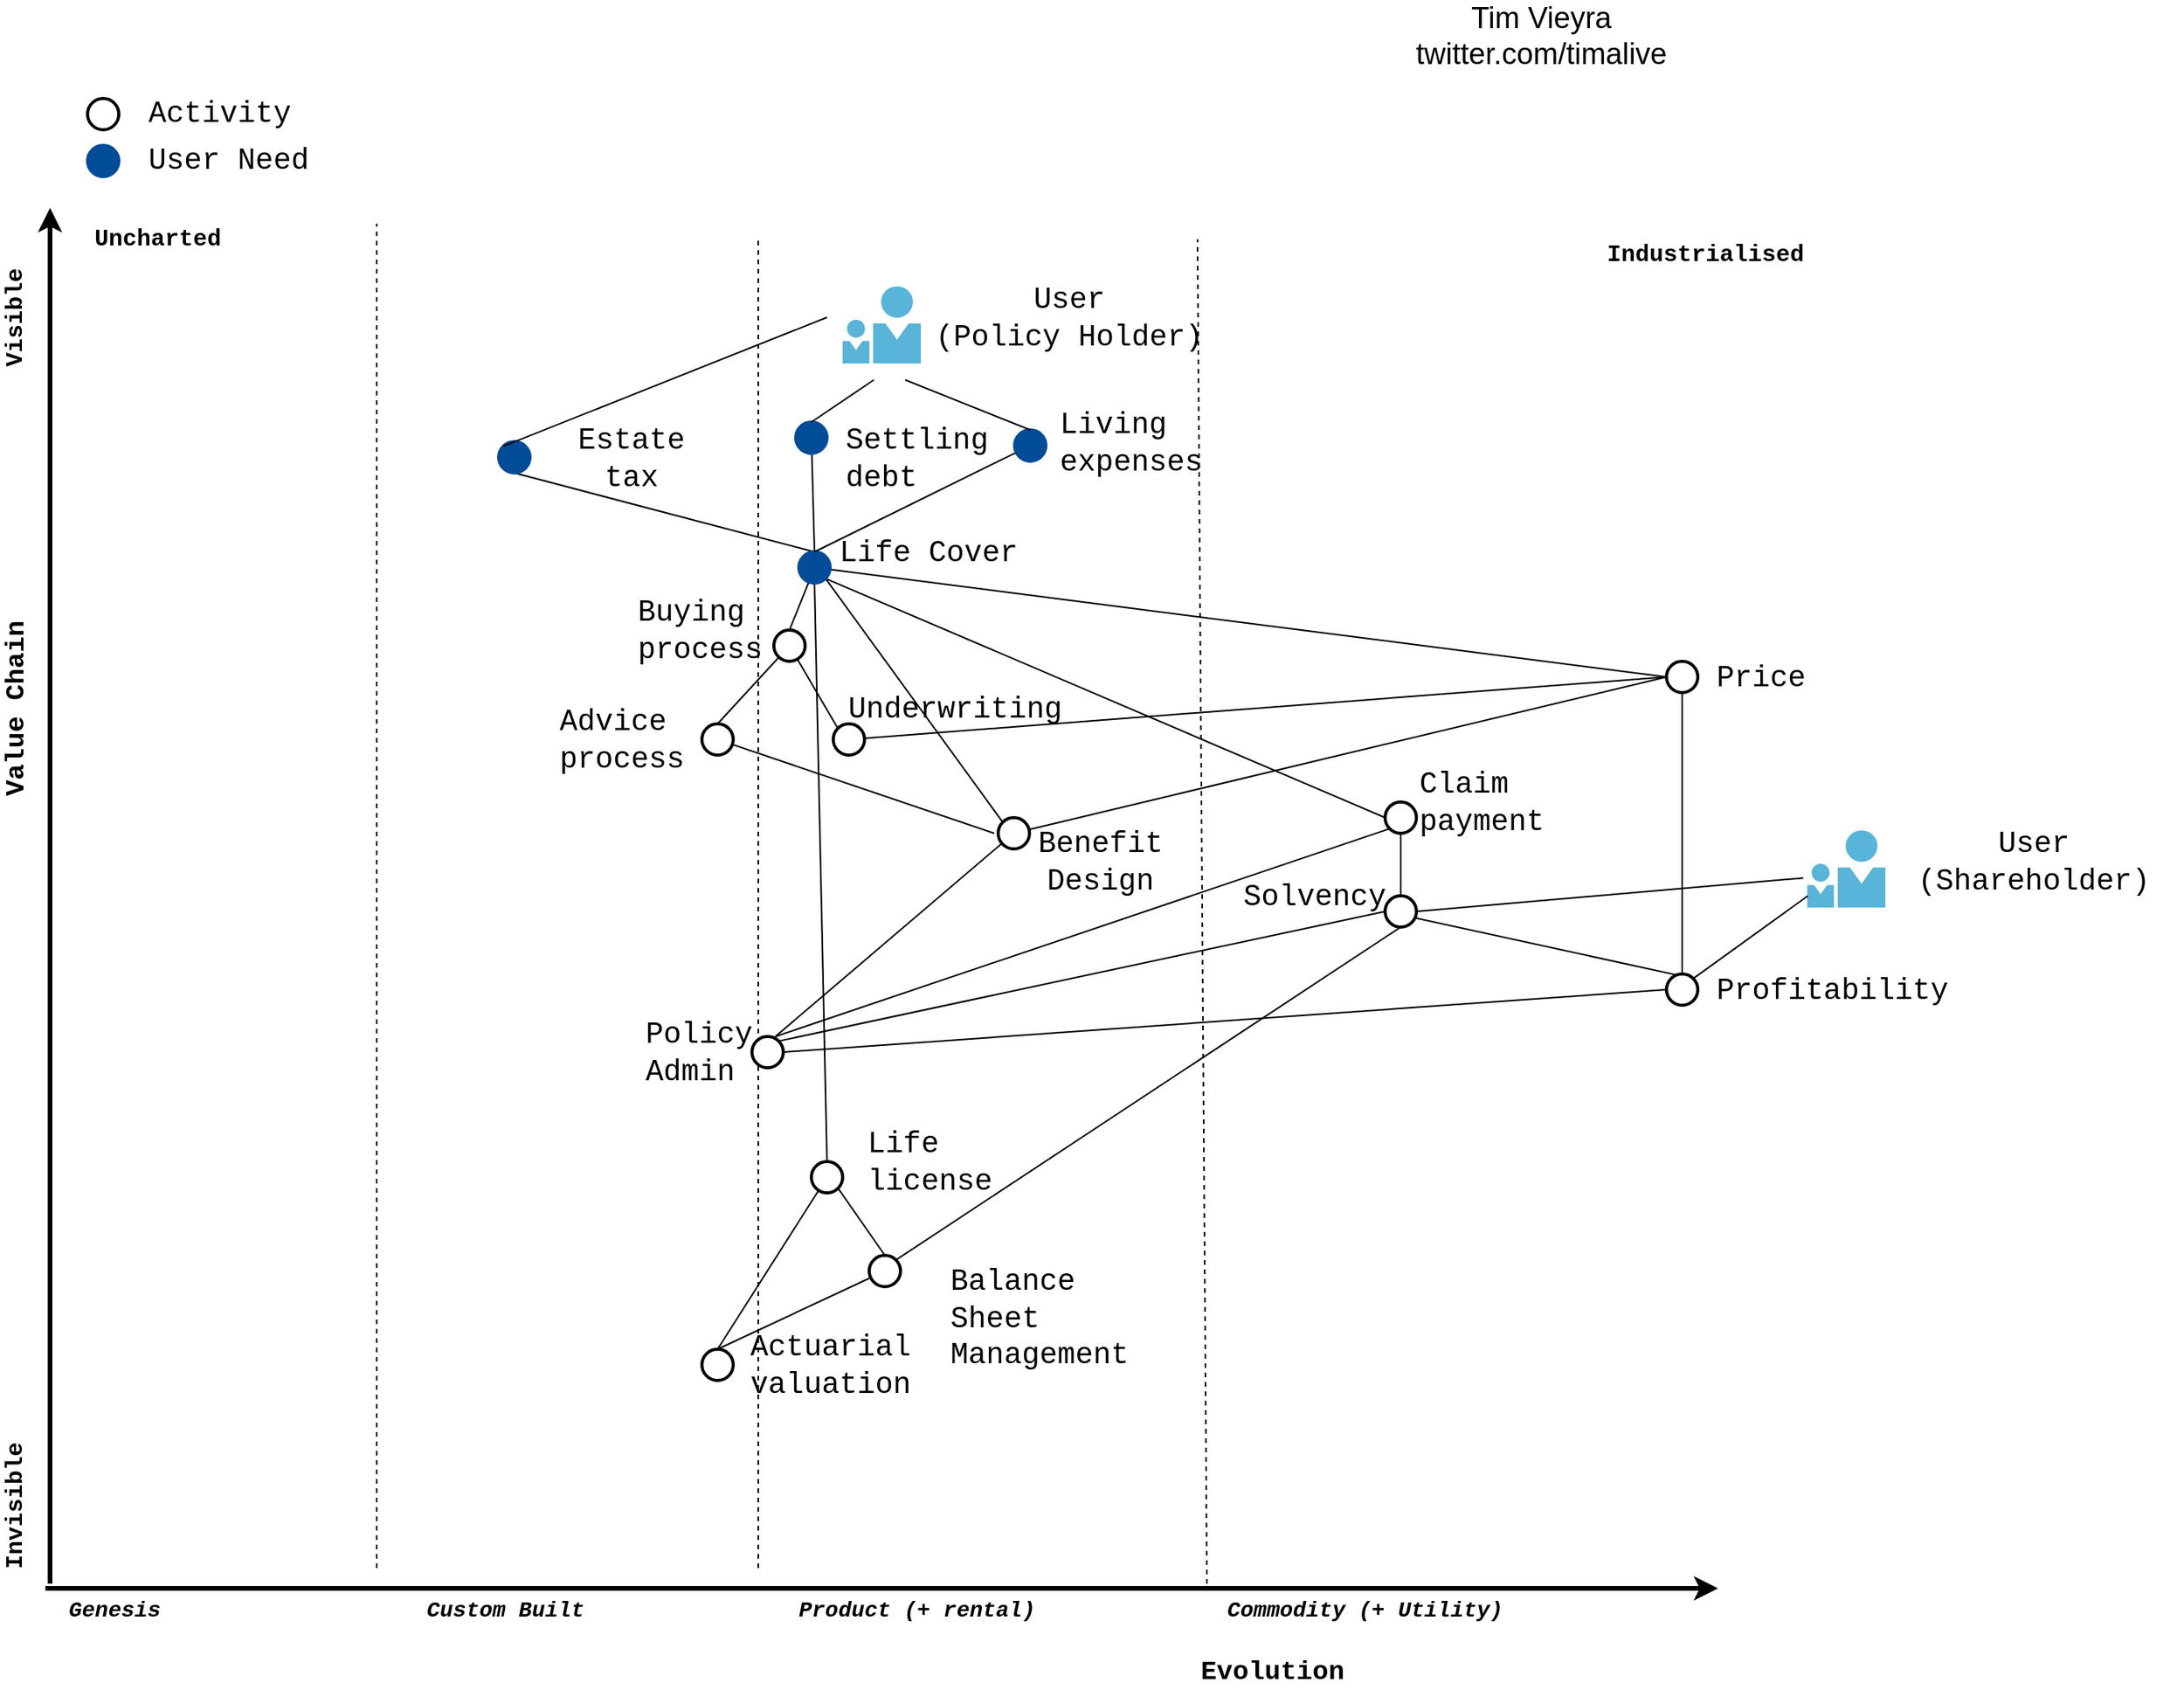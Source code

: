 <mxfile version="14.1.8" type="device"><diagram id="QZo7Le3gUHi8I91TeO4D" name="Page-1"><mxGraphModel dx="1751" dy="1360" grid="1" gridSize="10" guides="1" tooltips="1" connect="1" arrows="1" fold="1" page="0" pageScale="1" pageWidth="1169" pageHeight="827" math="0" shadow="0"><root><mxCell id="0"/><mxCell id="pRjBcahfhOIr2XZQq7Er-81" value="Plane" parent="0"/><UserObject label="" tooltip="Wardley Mapping Canvas" id="pRjBcahfhOIr2XZQq7Er-31"><mxCell style="endArrow=none;dashed=1;html=1;strokeWidth=1;fontSize=26;strokeColor=#000000;" edge="1" parent="pRjBcahfhOIr2XZQq7Er-81"><mxGeometry width="50" height="50" relative="1" as="geometry"><mxPoint x="195" y="730" as="sourcePoint"/><mxPoint x="195" y="-130" as="targetPoint"/></mxGeometry></mxCell></UserObject><mxCell id="pRjBcahfhOIr2XZQq7Er-32" value="" style="endArrow=none;dashed=1;html=1;strokeWidth=1;fontSize=26;strokeColor=#000000;" edge="1" parent="pRjBcahfhOIr2XZQq7Er-81"><mxGeometry width="50" height="50" relative="1" as="geometry"><mxPoint x="439" y="730" as="sourcePoint"/><mxPoint x="439.0" y="-120" as="targetPoint"/></mxGeometry></mxCell><mxCell id="pRjBcahfhOIr2XZQq7Er-34" value="" style="endArrow=classic;html=1;strokeWidth=3;fontSize=26;" edge="1" parent="pRjBcahfhOIr2XZQq7Er-81"><mxGeometry width="50" height="50" relative="1" as="geometry"><mxPoint x="-14" y="740" as="sourcePoint"/><mxPoint x="-14" y="-140" as="targetPoint"/></mxGeometry></mxCell><mxCell id="pRjBcahfhOIr2XZQq7Er-35" value="" style="endArrow=classic;html=1;strokeWidth=3;fontSize=26;" edge="1" parent="pRjBcahfhOIr2XZQq7Er-81"><mxGeometry width="50" height="50" relative="1" as="geometry"><mxPoint x="-17.0" y="743.0" as="sourcePoint"/><mxPoint x="1053.0" y="743.0" as="targetPoint"/></mxGeometry></mxCell><mxCell id="pRjBcahfhOIr2XZQq7Er-36" value="&lt;i&gt;Genesis&lt;/i&gt;&lt;br style=&quot;font-size: 14px&quot;&gt;" style="text;html=1;strokeColor=none;fillColor=none;align=left;verticalAlign=top;whiteSpace=wrap;rounded=0;labelPosition=center;verticalLabelPosition=middle;fontFamily=Courier New;fontStyle=1;fontSize=14;" vertex="1" parent="pRjBcahfhOIr2XZQq7Er-81"><mxGeometry x="-4.0" y="742" width="136" height="28" as="geometry"/></mxCell><mxCell id="pRjBcahfhOIr2XZQq7Er-37" value="&lt;i&gt;Custom Built&lt;/i&gt;&lt;br style=&quot;font-size: 14px&quot;&gt;" style="text;html=1;strokeColor=none;fillColor=none;align=left;verticalAlign=top;whiteSpace=wrap;rounded=0;labelPosition=center;verticalLabelPosition=middle;fontFamily=Courier New;fontStyle=1;fontSize=14;" vertex="1" parent="pRjBcahfhOIr2XZQq7Er-81"><mxGeometry x="225.0" y="742" width="133" height="28" as="geometry"/></mxCell><mxCell id="pRjBcahfhOIr2XZQq7Er-38" value="&lt;i&gt;Product (+ rental)&lt;/i&gt;&lt;br style=&quot;font-size: 14px&quot;&gt;" style="text;html=1;strokeColor=none;fillColor=none;align=left;verticalAlign=top;whiteSpace=wrap;rounded=0;labelPosition=center;verticalLabelPosition=middle;fontFamily=Courier New;fontStyle=1;fontSize=14;" vertex="1" parent="pRjBcahfhOIr2XZQq7Er-81"><mxGeometry x="463.0" y="742" width="165" height="28" as="geometry"/></mxCell><mxCell id="pRjBcahfhOIr2XZQq7Er-39" value="&lt;i&gt;Commodity (+ Utility)&lt;/i&gt;&lt;br style=&quot;font-size: 14px&quot;&gt;" style="text;html=1;strokeColor=none;fillColor=none;align=left;verticalAlign=top;whiteSpace=wrap;rounded=0;labelPosition=center;verticalLabelPosition=middle;fontFamily=Courier New;fontStyle=1;fontSize=14;" vertex="1" parent="pRjBcahfhOIr2XZQq7Er-81"><mxGeometry x="737.0" y="742" width="201" height="28" as="geometry"/></mxCell><mxCell id="pRjBcahfhOIr2XZQq7Er-40" value="Evolution" style="text;html=1;strokeColor=none;fillColor=none;align=center;verticalAlign=middle;whiteSpace=wrap;rounded=0;shadow=0;glass=0;comic=0;fontFamily=Courier New;fontSize=17;fontStyle=1" vertex="1" parent="pRjBcahfhOIr2XZQq7Er-81"><mxGeometry x="733" y="787.0" width="70" height="20" as="geometry"/></mxCell><mxCell id="pRjBcahfhOIr2XZQq7Er-41" value="Uncharted" style="text;html=1;strokeColor=none;fillColor=none;align=center;verticalAlign=middle;whiteSpace=wrap;rounded=0;shadow=0;glass=0;comic=0;fontFamily=Courier New;fontSize=15;fontStyle=1" vertex="1" parent="pRjBcahfhOIr2XZQq7Er-81"><mxGeometry y="-130.0" width="110" height="20" as="geometry"/></mxCell><mxCell id="pRjBcahfhOIr2XZQq7Er-42" value="Industrialised" style="text;html=1;strokeColor=none;fillColor=none;align=center;verticalAlign=middle;whiteSpace=wrap;rounded=0;shadow=0;glass=0;comic=0;fontFamily=Courier New;fontSize=15;fontStyle=1" vertex="1" parent="pRjBcahfhOIr2XZQq7Er-81"><mxGeometry x="990" y="-120.0" width="110" height="20" as="geometry"/></mxCell><mxCell id="pRjBcahfhOIr2XZQq7Er-43" value="Value Chain" style="text;html=1;strokeColor=none;fillColor=none;align=center;verticalAlign=middle;whiteSpace=wrap;rounded=0;shadow=0;glass=0;comic=0;fontFamily=Courier New;fontSize=17;fontStyle=1;rotation=-90;" vertex="1" parent="pRjBcahfhOIr2XZQq7Er-81"><mxGeometry x="-100" y="170.0" width="130" height="20" as="geometry"/></mxCell><mxCell id="pRjBcahfhOIr2XZQq7Er-44" value="Visible" style="text;html=1;strokeColor=none;fillColor=none;align=center;verticalAlign=middle;whiteSpace=wrap;rounded=0;shadow=0;glass=0;comic=0;fontFamily=Courier New;fontSize=15;fontStyle=1;rotation=-90;" vertex="1" parent="pRjBcahfhOIr2XZQq7Er-81"><mxGeometry x="-81" y="-80.0" width="90" height="20" as="geometry"/></mxCell><mxCell id="pRjBcahfhOIr2XZQq7Er-45" value="Invisible" style="text;html=1;strokeColor=none;fillColor=none;align=center;verticalAlign=middle;whiteSpace=wrap;rounded=0;shadow=0;glass=0;comic=0;fontFamily=Courier New;fontSize=15;fontStyle=1;rotation=-90;" vertex="1" parent="pRjBcahfhOIr2XZQq7Er-81"><mxGeometry x="-81" y="680.0" width="90" height="20" as="geometry"/></mxCell><mxCell id="pRjBcahfhOIr2XZQq7Er-65" value="Tim Vieyra&lt;br style=&quot;font-size: 19px;&quot;&gt;twitter.com/timalive" style="text;html=1;strokeColor=none;fillColor=none;align=center;verticalAlign=middle;whiteSpace=wrap;rounded=0;fontSize=19;" vertex="1" parent="pRjBcahfhOIr2XZQq7Er-81"><mxGeometry x="860" y="-260" width="160" height="20" as="geometry"/></mxCell><mxCell id="pRjBcahfhOIr2XZQq7Er-181" value="" style="endArrow=none;dashed=1;html=1;strokeWidth=1;fontSize=26;strokeColor=#000000;" edge="1" parent="pRjBcahfhOIr2XZQq7Er-81"><mxGeometry width="50" height="50" relative="1" as="geometry"><mxPoint x="726" y="740" as="sourcePoint"/><mxPoint x="720" y="-120" as="targetPoint"/></mxGeometry></mxCell><mxCell id="pRjBcahfhOIr2XZQq7Er-83" value="Needs and Activities" parent="0"/><UserObject label="" tooltip="Immediate (level-1) user need" id="pRjBcahfhOIr2XZQq7Er-66"><mxCell style="ellipse;whiteSpace=wrap;html=1;aspect=fixed;strokeWidth=2;strokeColor=#004C99;fontFamily=Helvetica;fontSize=14;align=left;fontColor=#4D4D4D;fillColor=#004C99;" vertex="1" parent="pRjBcahfhOIr2XZQq7Er-83"><mxGeometry x="10" y="-180" width="20" height="20" as="geometry"/></mxCell></UserObject><mxCell id="pRjBcahfhOIr2XZQq7Er-67" value="User Need" style="text;html=1;strokeColor=none;fillColor=none;align=left;verticalAlign=middle;whiteSpace=wrap;rounded=0;fontSize=19;fontFamily=Courier New;" vertex="1" parent="pRjBcahfhOIr2XZQq7Er-83"><mxGeometry x="47" y="-180" width="160" height="20" as="geometry"/></mxCell><mxCell id="pRjBcahfhOIr2XZQq7Er-84" value="&lt;font face=&quot;Courier New&quot;&gt;User&lt;br&gt;(Policy Holder)&lt;/font&gt;" style="text;html=1;strokeColor=none;fillColor=none;align=center;verticalAlign=middle;whiteSpace=wrap;rounded=0;fontSize=19;" vertex="1" parent="pRjBcahfhOIr2XZQq7Er-83"><mxGeometry x="543" y="-80" width="190" height="20" as="geometry"/></mxCell><mxCell id="pRjBcahfhOIr2XZQq7Er-86" value="&lt;font face=&quot;Courier New&quot;&gt;Settling debt&lt;/font&gt;" style="text;html=1;strokeColor=none;fillColor=none;align=left;verticalAlign=middle;whiteSpace=wrap;rounded=0;fontSize=19;" vertex="1" parent="pRjBcahfhOIr2XZQq7Er-83"><mxGeometry x="493" y="10" width="90" height="20" as="geometry"/></mxCell><mxCell id="pRjBcahfhOIr2XZQq7Er-87" value="&lt;font face=&quot;Courier New&quot;&gt;Estate tax&lt;/font&gt;" style="text;html=1;strokeColor=none;fillColor=none;align=center;verticalAlign=middle;whiteSpace=wrap;rounded=0;fontSize=19;" vertex="1" parent="pRjBcahfhOIr2XZQq7Er-83"><mxGeometry x="313" y="10" width="90" height="20" as="geometry"/></mxCell><mxCell id="pRjBcahfhOIr2XZQq7Er-125" style="rounded=0;orthogonalLoop=1;jettySize=auto;html=1;exitX=0.5;exitY=1;exitDx=0;exitDy=0;entryX=0.5;entryY=0;entryDx=0;entryDy=0;fontSize=19;verticalAlign=middle;endArrow=none;endFill=0;" edge="1" parent="pRjBcahfhOIr2XZQq7Er-83" source="pRjBcahfhOIr2XZQq7Er-88" target="pRjBcahfhOIr2XZQq7Er-101"><mxGeometry relative="1" as="geometry"/></mxCell><mxCell id="pRjBcahfhOIr2XZQq7Er-126" style="edgeStyle=none;rounded=0;orthogonalLoop=1;jettySize=auto;html=1;exitX=0.5;exitY=1;exitDx=0;exitDy=0;entryX=0.5;entryY=0;entryDx=0;entryDy=0;endArrow=none;endFill=0;fontSize=19;" edge="1" parent="pRjBcahfhOIr2XZQq7Er-83" source="pRjBcahfhOIr2XZQq7Er-90" target="pRjBcahfhOIr2XZQq7Er-104"><mxGeometry relative="1" as="geometry"/></mxCell><mxCell id="pRjBcahfhOIr2XZQq7Er-154" value="" style="edgeStyle=none;rounded=0;orthogonalLoop=1;jettySize=auto;html=1;endArrow=none;endFill=0;fontSize=19;entryX=0;entryY=0.5;entryDx=0;entryDy=0;" edge="1" parent="pRjBcahfhOIr2XZQq7Er-83" source="pRjBcahfhOIr2XZQq7Er-92" target="pRjBcahfhOIr2XZQq7Er-90"><mxGeometry relative="1" as="geometry"/></mxCell><UserObject label="" tooltip="Component" id="pRjBcahfhOIr2XZQq7Er-92"><mxCell style="ellipse;whiteSpace=wrap;html=1;aspect=fixed;strokeColor=#000000;fillColor=#ffffff;fontFamily=Helvetica;fontSize=13;align=center;strokeWidth=2;" vertex="1" parent="pRjBcahfhOIr2XZQq7Er-83"><mxGeometry x="487" y="190" width="20" height="20" as="geometry"/></mxCell></UserObject><mxCell id="pRjBcahfhOIr2XZQq7Er-93" value="&lt;font face=&quot;Courier New&quot;&gt;Underwriting&lt;br&gt;&lt;/font&gt;" style="text;html=1;strokeColor=none;fillColor=none;align=center;verticalAlign=middle;whiteSpace=wrap;rounded=0;fontSize=19;" vertex="1" parent="pRjBcahfhOIr2XZQq7Er-83"><mxGeometry x="520" y="170" width="90" height="20" as="geometry"/></mxCell><mxCell id="pRjBcahfhOIr2XZQq7Er-172" value="" style="edgeStyle=none;rounded=0;orthogonalLoop=1;jettySize=auto;html=1;endArrow=none;endFill=0;fontSize=19;entryX=0;entryY=0.5;entryDx=0;entryDy=0;" edge="1" parent="pRjBcahfhOIr2XZQq7Er-83" source="pRjBcahfhOIr2XZQq7Er-94" target="pRjBcahfhOIr2XZQq7Er-90"><mxGeometry relative="1" as="geometry"/></mxCell><mxCell id="pRjBcahfhOIr2XZQq7Er-187" style="edgeStyle=none;rounded=0;orthogonalLoop=1;jettySize=auto;html=1;endArrow=none;endFill=0;fontSize=19;" edge="1" parent="pRjBcahfhOIr2XZQq7Er-83" source="pRjBcahfhOIr2XZQq7Er-94"><mxGeometry relative="1" as="geometry"><mxPoint x="450" y="390" as="targetPoint"/></mxGeometry></mxCell><UserObject label="" tooltip="Component" id="pRjBcahfhOIr2XZQq7Er-94"><mxCell style="ellipse;whiteSpace=wrap;html=1;aspect=fixed;strokeColor=#000000;fillColor=#ffffff;fontFamily=Helvetica;fontSize=13;align=center;strokeWidth=2;" vertex="1" parent="pRjBcahfhOIr2XZQq7Er-83"><mxGeometry x="592.5" y="250" width="20" height="20" as="geometry"/></mxCell></UserObject><mxCell id="pRjBcahfhOIr2XZQq7Er-95" value="&lt;font face=&quot;Courier New&quot;&gt;Benefit Design&lt;br&gt;&lt;/font&gt;" style="text;html=1;strokeColor=none;fillColor=none;align=center;verticalAlign=middle;whiteSpace=wrap;rounded=0;fontSize=19;" vertex="1" parent="pRjBcahfhOIr2XZQq7Er-83"><mxGeometry x="612.5" y="249.25" width="90" height="57.5" as="geometry"/></mxCell><mxCell id="pRjBcahfhOIr2XZQq7Er-128" style="edgeStyle=none;rounded=0;orthogonalLoop=1;jettySize=auto;html=1;exitX=0;exitY=0.5;exitDx=0;exitDy=0;entryX=1;entryY=0;entryDx=0;entryDy=0;endArrow=none;endFill=0;fontSize=19;" edge="1" parent="pRjBcahfhOIr2XZQq7Er-83" source="pRjBcahfhOIr2XZQq7Er-101" target="pRjBcahfhOIr2XZQq7Er-104"><mxGeometry relative="1" as="geometry"/></mxCell><UserObject label="" tooltip="Component" id="pRjBcahfhOIr2XZQq7Er-106"><mxCell style="ellipse;whiteSpace=wrap;html=1;aspect=fixed;strokeColor=#000000;fillColor=#ffffff;fontFamily=Helvetica;fontSize=13;align=center;strokeWidth=2;" vertex="1" parent="pRjBcahfhOIr2XZQq7Er-83"><mxGeometry x="435" y="390" width="20" height="20" as="geometry"/></mxCell></UserObject><mxCell id="pRjBcahfhOIr2XZQq7Er-107" value="&lt;font face=&quot;Courier New&quot;&gt;Policy Admin&lt;/font&gt;" style="text;html=1;strokeColor=none;fillColor=none;align=left;verticalAlign=middle;whiteSpace=wrap;rounded=0;fontSize=19;" vertex="1" parent="pRjBcahfhOIr2XZQq7Er-83"><mxGeometry x="365" y="370" width="90" height="60" as="geometry"/></mxCell><UserObject label="" tooltip="Component" id="pRjBcahfhOIr2XZQq7Er-110"><mxCell style="ellipse;whiteSpace=wrap;html=1;aspect=fixed;strokeColor=#000000;fillColor=#ffffff;fontFamily=Helvetica;fontSize=13;align=center;strokeWidth=2;" vertex="1" parent="pRjBcahfhOIr2XZQq7Er-83"><mxGeometry x="473" y="470" width="20" height="20" as="geometry"/></mxCell></UserObject><mxCell id="pRjBcahfhOIr2XZQq7Er-111" value="&lt;font face=&quot;Courier New&quot;&gt;Life license&lt;/font&gt;" style="text;html=1;strokeColor=none;fillColor=none;align=left;verticalAlign=middle;whiteSpace=wrap;rounded=0;fontSize=19;" vertex="1" parent="pRjBcahfhOIr2XZQq7Er-83"><mxGeometry x="507" y="460" width="90" height="20" as="geometry"/></mxCell><mxCell id="pRjBcahfhOIr2XZQq7Er-148" value="" style="edgeStyle=none;rounded=0;orthogonalLoop=1;jettySize=auto;html=1;endArrow=none;endFill=0;fontSize=19;entryX=0.5;entryY=0;entryDx=0;entryDy=0;" edge="1" parent="pRjBcahfhOIr2XZQq7Er-83" source="pRjBcahfhOIr2XZQq7Er-112" target="pRjBcahfhOIr2XZQq7Er-115"><mxGeometry relative="1" as="geometry"/></mxCell><mxCell id="pRjBcahfhOIr2XZQq7Er-150" value="" style="edgeStyle=none;rounded=0;orthogonalLoop=1;jettySize=auto;html=1;endArrow=none;endFill=0;fontSize=19;entryX=0;entryY=0;entryDx=0;entryDy=0;" edge="1" parent="pRjBcahfhOIr2XZQq7Er-83" source="pRjBcahfhOIr2XZQq7Er-112" target="pRjBcahfhOIr2XZQq7Er-92"><mxGeometry relative="1" as="geometry"/></mxCell><UserObject label="" tooltip="Component" id="pRjBcahfhOIr2XZQq7Er-112"><mxCell style="ellipse;whiteSpace=wrap;html=1;aspect=fixed;strokeColor=#000000;fillColor=#ffffff;fontFamily=Helvetica;fontSize=13;align=center;strokeWidth=2;" vertex="1" parent="pRjBcahfhOIr2XZQq7Er-83"><mxGeometry x="449" y="130" width="20" height="20" as="geometry"/></mxCell></UserObject><mxCell id="pRjBcahfhOIr2XZQq7Er-113" value="&lt;font face=&quot;Courier New&quot;&gt;Buying process&lt;/font&gt;" style="text;html=1;strokeColor=none;fillColor=none;align=left;verticalAlign=middle;whiteSpace=wrap;rounded=0;fontSize=19;" vertex="1" parent="pRjBcahfhOIr2XZQq7Er-83"><mxGeometry x="360" y="120" width="90" height="20" as="geometry"/></mxCell><mxCell id="pRjBcahfhOIr2XZQq7Er-178" value="" style="edgeStyle=none;rounded=0;orthogonalLoop=1;jettySize=auto;html=1;endArrow=none;endFill=0;fontSize=19;" edge="1" parent="pRjBcahfhOIr2XZQq7Er-83" source="pRjBcahfhOIr2XZQq7Er-115"><mxGeometry relative="1" as="geometry"><mxPoint x="590" y="260" as="targetPoint"/></mxGeometry></mxCell><UserObject label="" tooltip="Component" id="pRjBcahfhOIr2XZQq7Er-115"><mxCell style="ellipse;whiteSpace=wrap;html=1;aspect=fixed;strokeColor=#000000;fillColor=#ffffff;fontFamily=Helvetica;fontSize=13;align=center;strokeWidth=2;" vertex="1" parent="pRjBcahfhOIr2XZQq7Er-83"><mxGeometry x="403" y="190" width="20" height="20" as="geometry"/></mxCell></UserObject><mxCell id="pRjBcahfhOIr2XZQq7Er-116" value="&lt;font face=&quot;Courier New&quot;&gt;Advice process&lt;/font&gt;" style="text;html=1;strokeColor=none;fillColor=none;align=left;verticalAlign=middle;whiteSpace=wrap;rounded=0;fontSize=19;" vertex="1" parent="pRjBcahfhOIr2XZQq7Er-83"><mxGeometry x="310" y="190" width="90" height="20" as="geometry"/></mxCell><mxCell id="pRjBcahfhOIr2XZQq7Er-147" value="" style="edgeStyle=none;rounded=0;orthogonalLoop=1;jettySize=auto;html=1;endArrow=none;endFill=0;fontSize=19;entryX=0.5;entryY=0;entryDx=0;entryDy=0;" edge="1" parent="pRjBcahfhOIr2XZQq7Er-83" target="pRjBcahfhOIr2XZQq7Er-112"><mxGeometry relative="1" as="geometry"><mxPoint x="471.343" y="99.308" as="sourcePoint"/></mxGeometry></mxCell><mxCell id="pRjBcahfhOIr2XZQq7Er-120" value="&lt;font face=&quot;Courier New&quot;&gt;Life Cover&lt;br&gt;&lt;/font&gt;" style="text;html=1;strokeColor=none;fillColor=none;align=center;verticalAlign=middle;whiteSpace=wrap;rounded=0;fontSize=19;" vertex="1" parent="pRjBcahfhOIr2XZQq7Er-83"><mxGeometry x="482.5" y="70" width="130" height="20" as="geometry"/></mxCell><mxCell id="pRjBcahfhOIr2XZQq7Er-123" value="" style="aspect=fixed;html=1;perimeter=none;align=center;shadow=0;dashed=0;image;fontSize=12;image=img/lib/mscae/PersonWithFriend.svg;rounded=0;glass=0;comic=0;strokeColor=#808080;strokeWidth=3;fillColor=none;" vertex="1" parent="pRjBcahfhOIr2XZQq7Er-83"><mxGeometry x="1110" y="258" width="50" height="49.5" as="geometry"/></mxCell><mxCell id="pRjBcahfhOIr2XZQq7Er-140" style="edgeStyle=none;rounded=0;orthogonalLoop=1;jettySize=auto;html=1;exitX=0.5;exitY=0;exitDx=0;exitDy=0;endArrow=none;endFill=0;fontSize=19;" edge="1" parent="pRjBcahfhOIr2XZQq7Er-83" source="pRjBcahfhOIr2XZQq7Er-136" target="pRjBcahfhOIr2XZQq7Er-110"><mxGeometry relative="1" as="geometry"/></mxCell><UserObject label="" tooltip="Component" id="pRjBcahfhOIr2XZQq7Er-136"><mxCell style="ellipse;whiteSpace=wrap;html=1;aspect=fixed;strokeColor=#000000;fillColor=#ffffff;fontFamily=Helvetica;fontSize=13;align=center;strokeWidth=2;" vertex="1" parent="pRjBcahfhOIr2XZQq7Er-83"><mxGeometry x="403" y="590" width="20" height="20" as="geometry"/></mxCell></UserObject><mxCell id="pRjBcahfhOIr2XZQq7Er-137" value="&lt;font face=&quot;Courier New&quot;&gt;Actuarial valuation&lt;/font&gt;" style="text;html=1;strokeColor=none;fillColor=none;align=left;verticalAlign=middle;whiteSpace=wrap;rounded=0;fontSize=19;" vertex="1" parent="pRjBcahfhOIr2XZQq7Er-83"><mxGeometry x="432" y="590" width="90" height="20" as="geometry"/></mxCell><mxCell id="pRjBcahfhOIr2XZQq7Er-141" style="edgeStyle=none;rounded=0;orthogonalLoop=1;jettySize=auto;html=1;exitX=0.5;exitY=0;exitDx=0;exitDy=0;endArrow=none;endFill=0;fontSize=19;entryX=1;entryY=1;entryDx=0;entryDy=0;" edge="1" parent="pRjBcahfhOIr2XZQq7Er-83" source="pRjBcahfhOIr2XZQq7Er-138" target="pRjBcahfhOIr2XZQq7Er-110"><mxGeometry relative="1" as="geometry"><mxPoint x="532" y="490.0" as="targetPoint"/></mxGeometry></mxCell><mxCell id="pRjBcahfhOIr2XZQq7Er-196" value="" style="edgeStyle=none;rounded=0;orthogonalLoop=1;jettySize=auto;html=1;endArrow=none;endFill=0;fontSize=19;entryX=0.5;entryY=0;entryDx=0;entryDy=0;" edge="1" parent="pRjBcahfhOIr2XZQq7Er-83" source="pRjBcahfhOIr2XZQq7Er-138" target="pRjBcahfhOIr2XZQq7Er-136"><mxGeometry relative="1" as="geometry"/></mxCell><UserObject label="" tooltip="Component" id="pRjBcahfhOIr2XZQq7Er-138"><mxCell style="ellipse;whiteSpace=wrap;html=1;aspect=fixed;strokeColor=#000000;fillColor=#ffffff;fontFamily=Helvetica;fontSize=13;align=center;strokeWidth=2;" vertex="1" parent="pRjBcahfhOIr2XZQq7Er-83"><mxGeometry x="510" y="530" width="20" height="20" as="geometry"/></mxCell></UserObject><mxCell id="pRjBcahfhOIr2XZQq7Er-139" value="&lt;font face=&quot;Courier New&quot;&gt;Balance Sheet Management&lt;/font&gt;" style="text;html=1;strokeColor=none;fillColor=none;align=left;verticalAlign=middle;whiteSpace=wrap;rounded=0;fontSize=19;" vertex="1" parent="pRjBcahfhOIr2XZQq7Er-83"><mxGeometry x="560" y="560" width="90" height="20" as="geometry"/></mxCell><mxCell id="pRjBcahfhOIr2XZQq7Er-144" style="edgeStyle=none;rounded=0;orthogonalLoop=1;jettySize=auto;html=1;exitX=0.5;exitY=1;exitDx=0;exitDy=0;entryX=0.5;entryY=0;entryDx=0;entryDy=0;endArrow=none;endFill=0;fontSize=19;" edge="1" parent="pRjBcahfhOIr2XZQq7Er-83" source="pRjBcahfhOIr2XZQq7Er-76"><mxGeometry relative="1" as="geometry"><mxPoint x="475" y="80" as="targetPoint"/></mxGeometry></mxCell><mxCell id="pRjBcahfhOIr2XZQq7Er-163" value="" style="edgeStyle=none;rounded=0;orthogonalLoop=1;jettySize=auto;html=1;endArrow=none;endFill=0;fontSize=19;entryX=0;entryY=0.5;entryDx=0;entryDy=0;" edge="1" parent="pRjBcahfhOIr2XZQq7Er-83" source="pRjBcahfhOIr2XZQq7Er-157" target="pRjBcahfhOIr2XZQq7Er-90"><mxGeometry relative="1" as="geometry"><mxPoint x="770" y="140" as="targetPoint"/></mxGeometry></mxCell><mxCell id="pRjBcahfhOIr2XZQq7Er-165" style="edgeStyle=none;rounded=0;orthogonalLoop=1;jettySize=auto;html=1;exitX=1;exitY=1;exitDx=0;exitDy=0;entryX=0;entryY=0.5;entryDx=0;entryDy=0;endArrow=none;endFill=0;fontSize=19;" edge="1" parent="pRjBcahfhOIr2XZQq7Er-83" source="pRjBcahfhOIr2XZQq7Er-157" target="pRjBcahfhOIr2XZQq7Er-88"><mxGeometry relative="1" as="geometry"/></mxCell><mxCell id="pRjBcahfhOIr2XZQq7Er-173" style="edgeStyle=none;rounded=0;orthogonalLoop=1;jettySize=auto;html=1;exitX=1;exitY=1;exitDx=0;exitDy=0;entryX=0;entryY=0;entryDx=0;entryDy=0;endArrow=none;endFill=0;fontSize=19;" edge="1" parent="pRjBcahfhOIr2XZQq7Er-83" source="pRjBcahfhOIr2XZQq7Er-157" target="pRjBcahfhOIr2XZQq7Er-94"><mxGeometry relative="1" as="geometry"/></mxCell><mxCell id="pRjBcahfhOIr2XZQq7Er-194" style="edgeStyle=none;rounded=0;orthogonalLoop=1;jettySize=auto;html=1;exitX=0.5;exitY=1;exitDx=0;exitDy=0;endArrow=none;endFill=0;fontSize=19;entryX=0.5;entryY=0;entryDx=0;entryDy=0;" edge="1" parent="pRjBcahfhOIr2XZQq7Er-83" source="pRjBcahfhOIr2XZQq7Er-157" target="pRjBcahfhOIr2XZQq7Er-110"><mxGeometry relative="1" as="geometry"><mxPoint x="490" y="450.0" as="targetPoint"/></mxGeometry></mxCell><UserObject label="" tooltip="Immediate (level-1) user need" id="pRjBcahfhOIr2XZQq7Er-157"><mxCell style="ellipse;whiteSpace=wrap;html=1;aspect=fixed;strokeWidth=2;strokeColor=#004C99;fontFamily=Helvetica;fontSize=14;align=left;fontColor=#4D4D4D;fillColor=#004C99;" vertex="1" parent="pRjBcahfhOIr2XZQq7Er-83"><mxGeometry x="465" y="80" width="20" height="20" as="geometry"/></mxCell></UserObject><mxCell id="pRjBcahfhOIr2XZQq7Er-168" value="" style="group" vertex="1" connectable="0" parent="pRjBcahfhOIr2XZQq7Er-83"><mxGeometry x="1020" y="150" width="104.5" height="20" as="geometry"/></mxCell><UserObject label="" tooltip="Component" id="pRjBcahfhOIr2XZQq7Er-90"><mxCell style="ellipse;whiteSpace=wrap;html=1;aspect=fixed;strokeColor=#000000;fillColor=#ffffff;fontFamily=Helvetica;fontSize=13;align=center;strokeWidth=2;" vertex="1" parent="pRjBcahfhOIr2XZQq7Er-168"><mxGeometry width="20" height="20" as="geometry"/></mxCell></UserObject><mxCell id="pRjBcahfhOIr2XZQq7Er-91" value="&lt;font face=&quot;Courier New&quot;&gt;Price&lt;br&gt;&lt;/font&gt;" style="text;html=1;strokeColor=none;fillColor=none;align=left;verticalAlign=middle;whiteSpace=wrap;rounded=0;fontSize=19;" vertex="1" parent="pRjBcahfhOIr2XZQq7Er-168"><mxGeometry x="29.5" width="75" height="20" as="geometry"/></mxCell><mxCell id="pRjBcahfhOIr2XZQq7Er-169" value="" style="group" vertex="1" connectable="0" parent="pRjBcahfhOIr2XZQq7Er-83"><mxGeometry x="1020" y="350" width="120" height="20" as="geometry"/></mxCell><UserObject label="" tooltip="Component" id="pRjBcahfhOIr2XZQq7Er-104"><mxCell style="ellipse;whiteSpace=wrap;html=1;aspect=fixed;strokeColor=#000000;fillColor=#ffffff;fontFamily=Helvetica;fontSize=13;align=center;strokeWidth=2;" vertex="1" parent="pRjBcahfhOIr2XZQq7Er-169"><mxGeometry width="20" height="20" as="geometry"/></mxCell></UserObject><mxCell id="pRjBcahfhOIr2XZQq7Er-105" value="&lt;font face=&quot;Courier New&quot;&gt;Profitability&lt;/font&gt;" style="text;html=1;strokeColor=none;fillColor=none;align=left;verticalAlign=middle;whiteSpace=wrap;rounded=0;fontSize=19;" vertex="1" parent="pRjBcahfhOIr2XZQq7Er-169"><mxGeometry x="30" width="90" height="20" as="geometry"/></mxCell><mxCell id="pRjBcahfhOIr2XZQq7Er-170" value="" style="group" vertex="1" connectable="0" parent="pRjBcahfhOIr2XZQq7Er-83"><mxGeometry x="840" y="300" width="120" height="20" as="geometry"/></mxCell><UserObject label="" tooltip="Component" id="pRjBcahfhOIr2XZQq7Er-101"><mxCell style="ellipse;whiteSpace=wrap;html=1;aspect=fixed;strokeColor=#000000;fillColor=#ffffff;fontFamily=Helvetica;fontSize=13;align=center;strokeWidth=2;" vertex="1" parent="pRjBcahfhOIr2XZQq7Er-170"><mxGeometry width="20" height="20" as="geometry"/></mxCell></UserObject><mxCell id="pRjBcahfhOIr2XZQq7Er-171" value="" style="group" vertex="1" connectable="0" parent="pRjBcahfhOIr2XZQq7Er-83"><mxGeometry x="840" y="230" width="206" height="30" as="geometry"/></mxCell><UserObject label="" tooltip="Component" id="pRjBcahfhOIr2XZQq7Er-88"><mxCell style="ellipse;whiteSpace=wrap;html=1;aspect=fixed;strokeColor=#000000;fillColor=#ffffff;fontFamily=Helvetica;fontSize=13;align=center;strokeWidth=2;" vertex="1" parent="pRjBcahfhOIr2XZQq7Er-171"><mxGeometry y="10" width="20" height="20" as="geometry"/></mxCell></UserObject><mxCell id="pRjBcahfhOIr2XZQq7Er-89" value="&lt;font face=&quot;Courier New&quot;&gt;Claim&lt;br&gt;payment&lt;/font&gt;" style="text;html=1;strokeColor=none;fillColor=none;align=left;verticalAlign=middle;whiteSpace=wrap;rounded=0;fontSize=19;" vertex="1" parent="pRjBcahfhOIr2XZQq7Er-171"><mxGeometry x="20" width="186" height="20" as="geometry"/></mxCell><mxCell id="pRjBcahfhOIr2XZQq7Er-175" style="edgeStyle=none;rounded=0;orthogonalLoop=1;jettySize=auto;html=1;exitX=0;exitY=0.5;exitDx=0;exitDy=0;entryX=1;entryY=0;entryDx=0;entryDy=0;endArrow=none;endFill=0;fontSize=19;" edge="1" parent="pRjBcahfhOIr2XZQq7Er-83" source="pRjBcahfhOIr2XZQq7Er-101" target="pRjBcahfhOIr2XZQq7Er-106"><mxGeometry relative="1" as="geometry"/></mxCell><mxCell id="pRjBcahfhOIr2XZQq7Er-176" style="edgeStyle=none;rounded=0;orthogonalLoop=1;jettySize=auto;html=1;exitX=0;exitY=0.5;exitDx=0;exitDy=0;entryX=1;entryY=0.5;entryDx=0;entryDy=0;endArrow=none;endFill=0;fontSize=19;" edge="1" parent="pRjBcahfhOIr2XZQq7Er-83" source="pRjBcahfhOIr2XZQq7Er-104" target="pRjBcahfhOIr2XZQq7Er-106"><mxGeometry relative="1" as="geometry"/></mxCell><mxCell id="pRjBcahfhOIr2XZQq7Er-179" style="edgeStyle=none;rounded=0;orthogonalLoop=1;jettySize=auto;html=1;exitX=1;exitY=0;exitDx=0;exitDy=0;entryX=0.009;entryY=0.848;entryDx=0;entryDy=0;entryPerimeter=0;endArrow=none;endFill=0;fontSize=19;" edge="1" parent="pRjBcahfhOIr2XZQq7Er-83" source="pRjBcahfhOIr2XZQq7Er-104" target="pRjBcahfhOIr2XZQq7Er-123"><mxGeometry relative="1" as="geometry"/></mxCell><mxCell id="pRjBcahfhOIr2XZQq7Er-180" style="edgeStyle=none;rounded=0;orthogonalLoop=1;jettySize=auto;html=1;exitX=1;exitY=0.5;exitDx=0;exitDy=0;entryX=-0.049;entryY=0.618;entryDx=0;entryDy=0;entryPerimeter=0;endArrow=none;endFill=0;fontSize=19;" edge="1" parent="pRjBcahfhOIr2XZQq7Er-83" source="pRjBcahfhOIr2XZQq7Er-101" target="pRjBcahfhOIr2XZQq7Er-123"><mxGeometry relative="1" as="geometry"/></mxCell><mxCell id="pRjBcahfhOIr2XZQq7Er-102" value="&lt;font face=&quot;Courier New&quot;&gt;Solvency&lt;/font&gt;" style="text;html=1;strokeColor=none;fillColor=none;align=center;verticalAlign=middle;whiteSpace=wrap;rounded=0;fontSize=19;" vertex="1" parent="pRjBcahfhOIr2XZQq7Er-83"><mxGeometry x="750" y="290" width="90" height="20" as="geometry"/></mxCell><mxCell id="pRjBcahfhOIr2XZQq7Er-85" value="&lt;font face=&quot;Courier New&quot;&gt;Living expenses&lt;/font&gt;" style="text;html=1;strokeColor=none;fillColor=none;align=left;verticalAlign=middle;whiteSpace=wrap;rounded=0;fontSize=19;" vertex="1" parent="pRjBcahfhOIr2XZQq7Er-83"><mxGeometry x="630" width="160" height="20" as="geometry"/></mxCell><mxCell id="pRjBcahfhOIr2XZQq7Er-185" style="edgeStyle=none;rounded=0;orthogonalLoop=1;jettySize=auto;html=1;exitX=0;exitY=1;exitDx=0;exitDy=0;endArrow=none;endFill=0;fontSize=19;" edge="1" parent="pRjBcahfhOIr2XZQq7Er-83" source="pRjBcahfhOIr2XZQq7Er-88"><mxGeometry relative="1" as="geometry"><mxPoint x="450" y="390" as="targetPoint"/></mxGeometry></mxCell><mxCell id="pRjBcahfhOIr2XZQq7Er-195" style="edgeStyle=none;rounded=0;orthogonalLoop=1;jettySize=auto;html=1;exitX=0.5;exitY=1;exitDx=0;exitDy=0;endArrow=none;endFill=0;fontSize=19;entryX=1;entryY=0;entryDx=0;entryDy=0;" edge="1" parent="pRjBcahfhOIr2XZQq7Er-83" source="pRjBcahfhOIr2XZQq7Er-101" target="pRjBcahfhOIr2XZQq7Er-138"><mxGeometry relative="1" as="geometry"><mxPoint x="540" y="560" as="targetPoint"/></mxGeometry></mxCell><mxCell id="pRjBcahfhOIr2XZQq7Er-60" value="" style="aspect=fixed;html=1;perimeter=none;align=center;shadow=0;dashed=0;image;fontSize=12;image=img/lib/mscae/PersonWithFriend.svg;rounded=0;glass=0;comic=0;strokeColor=#808080;strokeWidth=3;fillColor=none;" vertex="1" parent="pRjBcahfhOIr2XZQq7Er-83"><mxGeometry x="493" y="-90" width="50" height="49.5" as="geometry"/></mxCell><mxCell id="pRjBcahfhOIr2XZQq7Er-145" value="" style="edgeStyle=none;rounded=0;orthogonalLoop=1;jettySize=auto;html=1;endArrow=none;endFill=0;fontSize=19;entryX=0.5;entryY=0;entryDx=0;entryDy=0;" edge="1" parent="pRjBcahfhOIr2XZQq7Er-83" source="pRjBcahfhOIr2XZQq7Er-62"><mxGeometry relative="1" as="geometry"><mxPoint x="475" y="80" as="targetPoint"/></mxGeometry></mxCell><UserObject label="" tooltip="Immediate (level-1) user need" id="pRjBcahfhOIr2XZQq7Er-62"><mxCell style="ellipse;whiteSpace=wrap;html=1;aspect=fixed;strokeWidth=2;strokeColor=#004C99;fontFamily=Helvetica;fontSize=14;align=left;fontColor=#4D4D4D;fillColor=#004C99;" vertex="1" parent="pRjBcahfhOIr2XZQq7Er-83"><mxGeometry x="463" y="-3" width="20" height="20" as="geometry"/></mxCell></UserObject><mxCell id="pRjBcahfhOIr2XZQq7Er-146" value="" style="edgeStyle=none;rounded=0;orthogonalLoop=1;jettySize=auto;html=1;endArrow=none;endFill=0;fontSize=19;entryX=0.5;entryY=0;entryDx=0;entryDy=0;" edge="1" parent="pRjBcahfhOIr2XZQq7Er-83" source="pRjBcahfhOIr2XZQq7Er-73"><mxGeometry relative="1" as="geometry"><mxPoint x="475" y="80" as="targetPoint"/></mxGeometry></mxCell><UserObject label="" tooltip="Immediate (level-1) user need" id="pRjBcahfhOIr2XZQq7Er-73"><mxCell style="ellipse;whiteSpace=wrap;html=1;aspect=fixed;strokeWidth=2;strokeColor=#004C99;fontFamily=Helvetica;fontSize=14;align=left;fontColor=#4D4D4D;fillColor=#004C99;" vertex="1" parent="pRjBcahfhOIr2XZQq7Er-83"><mxGeometry x="603" y="2" width="20" height="20" as="geometry"/></mxCell></UserObject><UserObject label="" tooltip="Immediate (level-1) user need" id="pRjBcahfhOIr2XZQq7Er-76"><mxCell style="ellipse;whiteSpace=wrap;html=1;aspect=fixed;strokeWidth=2;strokeColor=#004C99;fontFamily=Helvetica;fontSize=14;align=left;fontColor=#4D4D4D;fillColor=#004C99;" vertex="1" parent="pRjBcahfhOIr2XZQq7Er-83"><mxGeometry x="273" y="9.5" width="20" height="20" as="geometry"/></mxCell></UserObject><UserObject label="" tooltip="Interface / line of the present" id="pRjBcahfhOIr2XZQq7Er-78"><mxCell style="endArrow=none;html=1;strokeColor=#000000;strokeWidth=1;fontFamily=Courier New;fontSize=14;fontColor=#000000;exitX=0;exitY=0;exitDx=0;exitDy=0;" edge="1" parent="pRjBcahfhOIr2XZQq7Er-83" source="pRjBcahfhOIr2XZQq7Er-76"><mxGeometry width="50" height="50" relative="1" as="geometry"><mxPoint x="713" y="160" as="sourcePoint"/><mxPoint x="483" y="-70" as="targetPoint"/></mxGeometry></mxCell></UserObject><UserObject label="" tooltip="Interface / line of the present" id="pRjBcahfhOIr2XZQq7Er-79"><mxCell style="endArrow=none;html=1;strokeColor=#000000;strokeWidth=1;fontFamily=Courier New;fontSize=14;fontColor=#000000;exitX=0.5;exitY=0;exitDx=0;exitDy=0;" edge="1" parent="pRjBcahfhOIr2XZQq7Er-83" source="pRjBcahfhOIr2XZQq7Er-62"><mxGeometry width="50" height="50" relative="1" as="geometry"><mxPoint x="713" y="160" as="sourcePoint"/><mxPoint x="513" y="-30" as="targetPoint"/></mxGeometry></mxCell></UserObject><UserObject label="" tooltip="Interface / line of the present" id="pRjBcahfhOIr2XZQq7Er-80"><mxCell style="endArrow=none;html=1;strokeColor=#000000;strokeWidth=1;fontFamily=Courier New;fontSize=14;fontColor=#000000;exitX=0.5;exitY=0;exitDx=0;exitDy=0;" edge="1" parent="pRjBcahfhOIr2XZQq7Er-83" source="pRjBcahfhOIr2XZQq7Er-73"><mxGeometry width="50" height="50" relative="1" as="geometry"><mxPoint x="483" y="7" as="sourcePoint"/><mxPoint x="533" y="-30" as="targetPoint"/></mxGeometry></mxCell></UserObject><mxCell id="pRjBcahfhOIr2XZQq7Er-122" value="&lt;font face=&quot;Courier New&quot;&gt;User&lt;br&gt;(Shareholder)&lt;/font&gt;" style="text;html=1;strokeColor=none;fillColor=none;align=center;verticalAlign=middle;whiteSpace=wrap;rounded=0;fontSize=19;" vertex="1" parent="pRjBcahfhOIr2XZQq7Er-83"><mxGeometry x="1160" y="268" width="190" height="20" as="geometry"/></mxCell><UserObject label="" tooltip="Component" id="pRjBcahfhOIr2XZQq7Er-197"><mxCell style="ellipse;whiteSpace=wrap;html=1;aspect=fixed;strokeColor=#000000;fillColor=#ffffff;fontFamily=Helvetica;fontSize=13;align=center;strokeWidth=2;" vertex="1" parent="pRjBcahfhOIr2XZQq7Er-83"><mxGeometry x="10" y="-210" width="20" height="20" as="geometry"/></mxCell></UserObject><mxCell id="pRjBcahfhOIr2XZQq7Er-198" value="Activity" style="text;html=1;strokeColor=none;fillColor=none;align=left;verticalAlign=middle;whiteSpace=wrap;rounded=0;fontSize=19;fontFamily=Courier New;" vertex="1" parent="pRjBcahfhOIr2XZQq7Er-83"><mxGeometry x="47" y="-210" width="160" height="20" as="geometry"/></mxCell></root></mxGraphModel></diagram></mxfile>